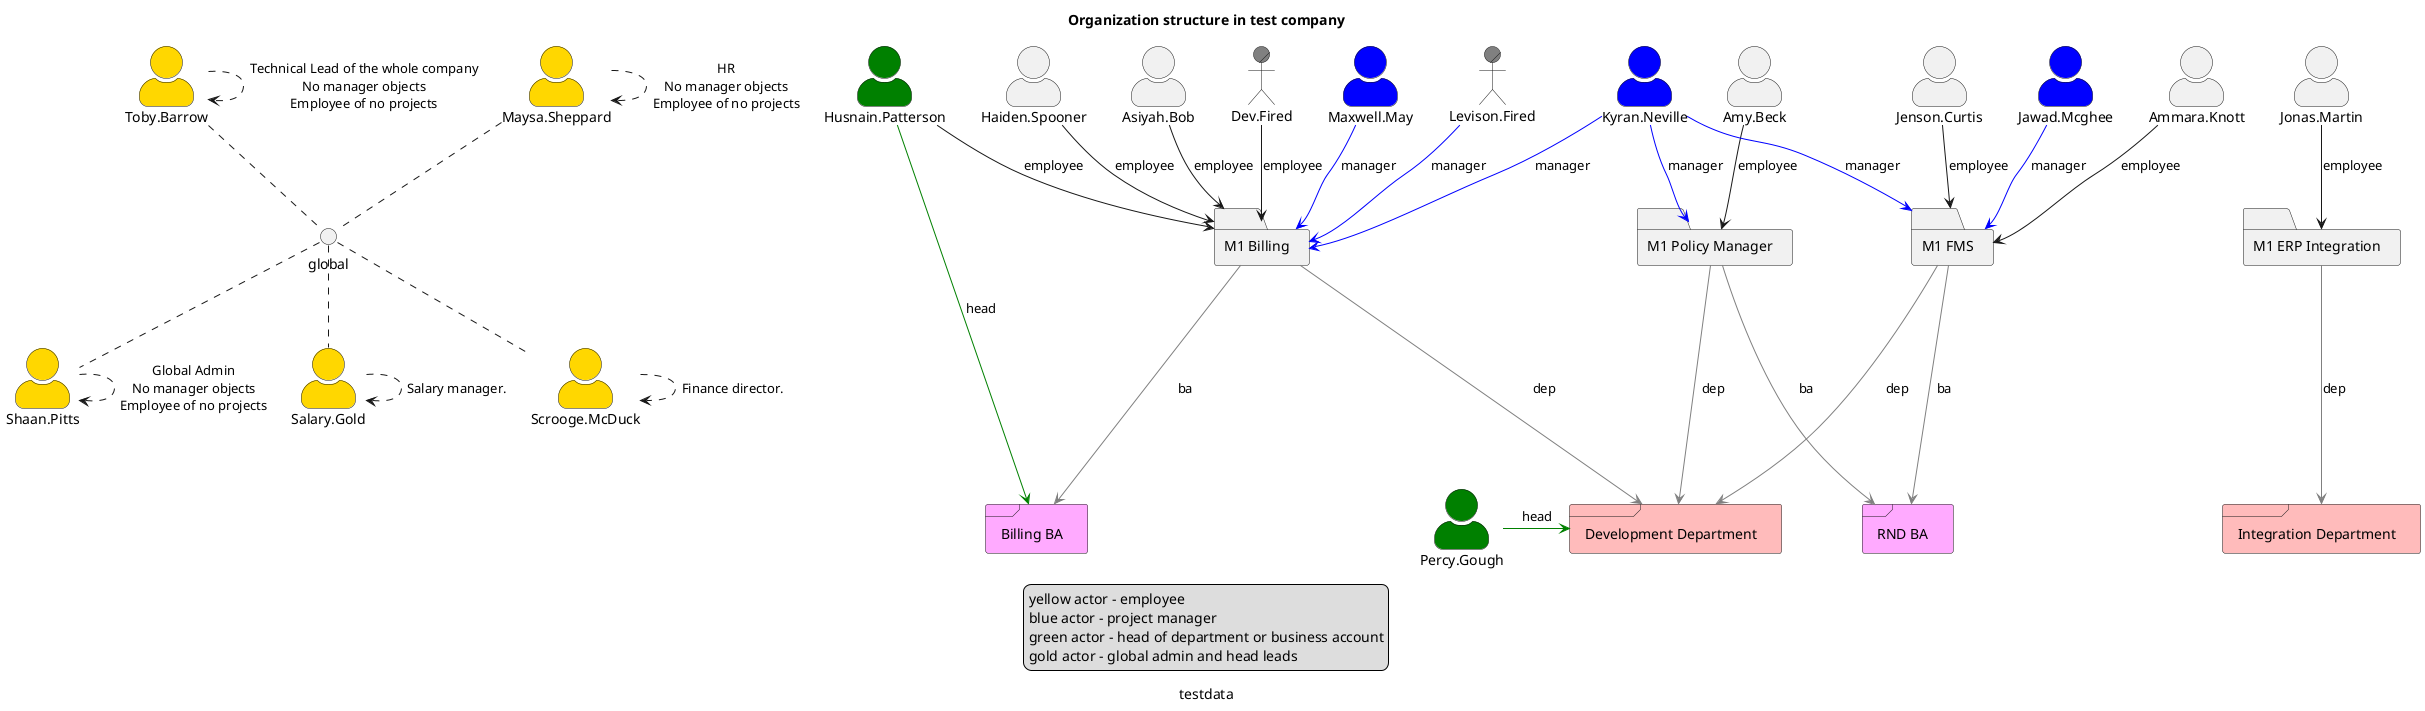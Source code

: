 @startuml
'https://plantuml.com/component-diagram

skinparam actorStyle awesome

caption "testdata"
title "Organization structure in test company"

legend
yellow actor - employee
blue actor - project manager
green actor - head of department or business account
gold actor - global admin and head leads
end legend

actor "Haiden.Spooner"
actor "Asiyah.Bob"
actor/ "Dev.Fired" #gray
actor "Maxwell.May" #blue
actor "Percy.Gough" #green
actor "Ammara.Knott"
actor "Jenson.Curtis"
actor "Jawad.Mcghee" #blue
actor "Amy.Beck"
actor "Kyran.Neville" #blue
actor "Husnain.Patterson" #green
actor/ "Levison.Fired" #gray
actor "Jonas.Martin"
actor "Shaan.Pitts" #gold
actor Toby.Barrow #gold
actor Maysa.Sheppard #gold
actor Salary.Gold #gold
actor Scrooge.McDuck #gold

Shaan.Pitts .u-() global
Salary.Gold .u-() global
Maysa.Sheppard .d-() global
Toby.Barrow .d-() global
Scrooge.McDuck .u-() global

Shaan.Pitts-.>Shaan.Pitts:Global Admin\nNo manager objects\nEmployee of no projects
Toby.Barrow-.>Toby.Barrow:Technical Lead of the whole company\nNo manager objects\nEmployee of no projects
Maysa.Sheppard-.>Maysa.Sheppard:HR\nNo manager objects\nEmployee of no projects
Salary.Gold -.-> Salary.Gold:Salary manager.
Scrooge.McDuck -.-> Scrooge.McDuck:Finance director.

folder "M1 Billing"
folder "M1 FMS"
folder "M1 Policy Manager"
folder "M1 ERP Integration"

frame Development as "Development Department" #FFBBBB
frame Integration as "Integration Department" #FFBBBB

frame Billing as "Billing BA" #FFAAFF
frame RND as "RND BA" #FFAAFF

[Haiden.Spooner] --> [M1 Billing] : employee
[Husnain.Patterson] --> [M1 Billing] : employee
[Asiyah.Bob] --> [M1 Billing] : employee
[Dev.Fired] --> [M1 Billing] : employee
[Maxwell.May] --[#blue]> [M1 Billing] : manager
[Levison.Fired] --[#blue]> [M1 Billing] : manager
[Ammara.Knott] --> [M1 FMS] : employee
[Jenson.Curtis] --> [M1 FMS] : employee
[Jawad.Mcghee] --[#blue]> [M1 FMS] : manager
[Amy.Beck] --> [M1 Policy Manager] : employee
[Kyran.Neville] --[#blue]> [M1 Billing] : manager
[Kyran.Neville] --[#blue]> [M1 Policy Manager] : manager
[Kyran.Neville] --[#blue]> [M1 FMS] : manager
[Jonas.Martin]--> [M1 ERP Integration] : employee

[Percy.Gough] -[#green]> [Development] : head
[Husnain.Patterson] -[#green]> [Billing] : head


[M1 Billing] -[#gray]--> [Development]: dep
[M1 FMS] -[#gray]--> [Development]: dep
[M1 Policy Manager]-[#gray]-->[Development]: dep
[M1 ERP Integration]-[#gray]-->[Integration]: dep

[M1 Billing]--[#gray]->[Billing]:ba
[M1 FMS]-[#gray]-->[RND]:ba
[M1 Policy Manager]-[#gray]-->[RND]:ba


@enduml